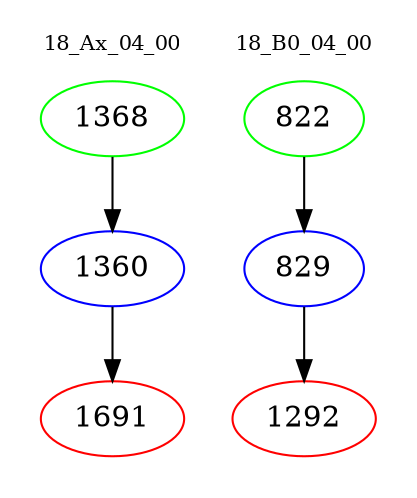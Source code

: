 digraph{
subgraph cluster_0 {
color = white
label = "18_Ax_04_00";
fontsize=10;
T0_1368 [label="1368", color="green"]
T0_1368 -> T0_1360 [color="black"]
T0_1360 [label="1360", color="blue"]
T0_1360 -> T0_1691 [color="black"]
T0_1691 [label="1691", color="red"]
}
subgraph cluster_1 {
color = white
label = "18_B0_04_00";
fontsize=10;
T1_822 [label="822", color="green"]
T1_822 -> T1_829 [color="black"]
T1_829 [label="829", color="blue"]
T1_829 -> T1_1292 [color="black"]
T1_1292 [label="1292", color="red"]
}
}

